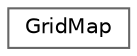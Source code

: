 digraph "Graphical Class Hierarchy"
{
 // LATEX_PDF_SIZE
  bgcolor="transparent";
  edge [fontname=Helvetica,fontsize=10,labelfontname=Helvetica,labelfontsize=10];
  node [fontname=Helvetica,fontsize=10,shape=box,height=0.2,width=0.4];
  rankdir="LR";
  Node0 [id="Node000000",label="GridMap",height=0.2,width=0.4,color="grey40", fillcolor="white", style="filled",URL="$struct_grid_map.html",tooltip="A simplified version of the Grid structure for making non-adaptive maps of the lensing quantities (ka..."];
}
